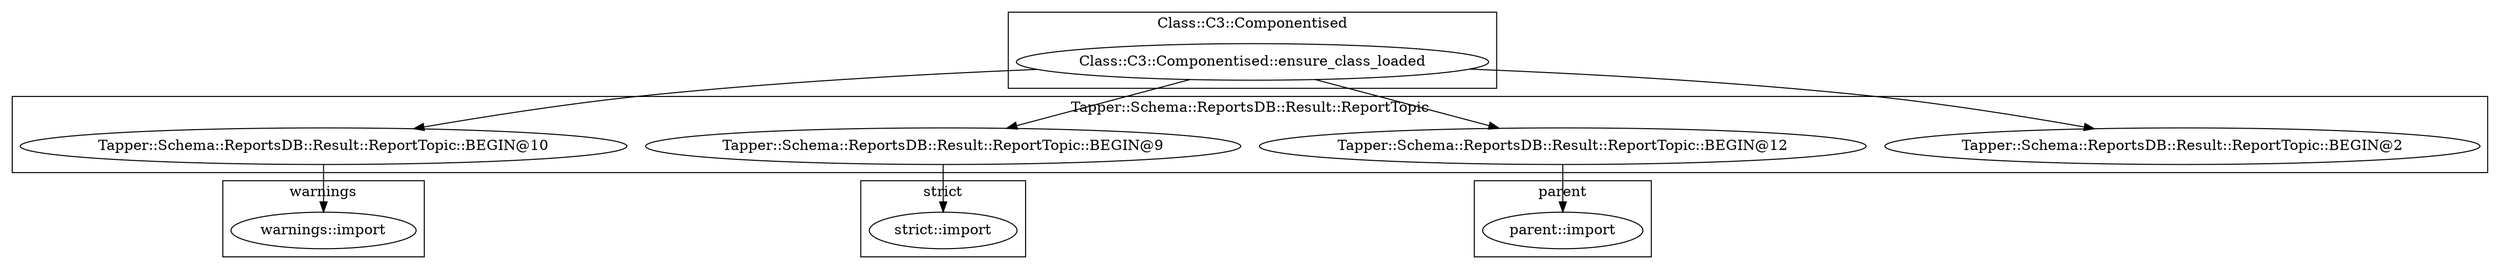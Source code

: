 digraph {
graph [overlap=false]
subgraph cluster_parent {
	label="parent";
	"parent::import";
}
subgraph cluster_Tapper_Schema_ReportsDB_Result_ReportTopic {
	label="Tapper::Schema::ReportsDB::Result::ReportTopic";
	"Tapper::Schema::ReportsDB::Result::ReportTopic::BEGIN@2";
	"Tapper::Schema::ReportsDB::Result::ReportTopic::BEGIN@10";
	"Tapper::Schema::ReportsDB::Result::ReportTopic::BEGIN@9";
	"Tapper::Schema::ReportsDB::Result::ReportTopic::BEGIN@12";
}
subgraph cluster_Class_C3_Componentised {
	label="Class::C3::Componentised";
	"Class::C3::Componentised::ensure_class_loaded";
}
subgraph cluster_warnings {
	label="warnings";
	"warnings::import";
}
subgraph cluster_strict {
	label="strict";
	"strict::import";
}
"Tapper::Schema::ReportsDB::Result::ReportTopic::BEGIN@10" -> "warnings::import";
"Tapper::Schema::ReportsDB::Result::ReportTopic::BEGIN@9" -> "strict::import";
"Tapper::Schema::ReportsDB::Result::ReportTopic::BEGIN@12" -> "parent::import";
"Class::C3::Componentised::ensure_class_loaded" -> "Tapper::Schema::ReportsDB::Result::ReportTopic::BEGIN@10";
"Class::C3::Componentised::ensure_class_loaded" -> "Tapper::Schema::ReportsDB::Result::ReportTopic::BEGIN@12";
"Class::C3::Componentised::ensure_class_loaded" -> "Tapper::Schema::ReportsDB::Result::ReportTopic::BEGIN@9";
"Class::C3::Componentised::ensure_class_loaded" -> "Tapper::Schema::ReportsDB::Result::ReportTopic::BEGIN@2";
}
